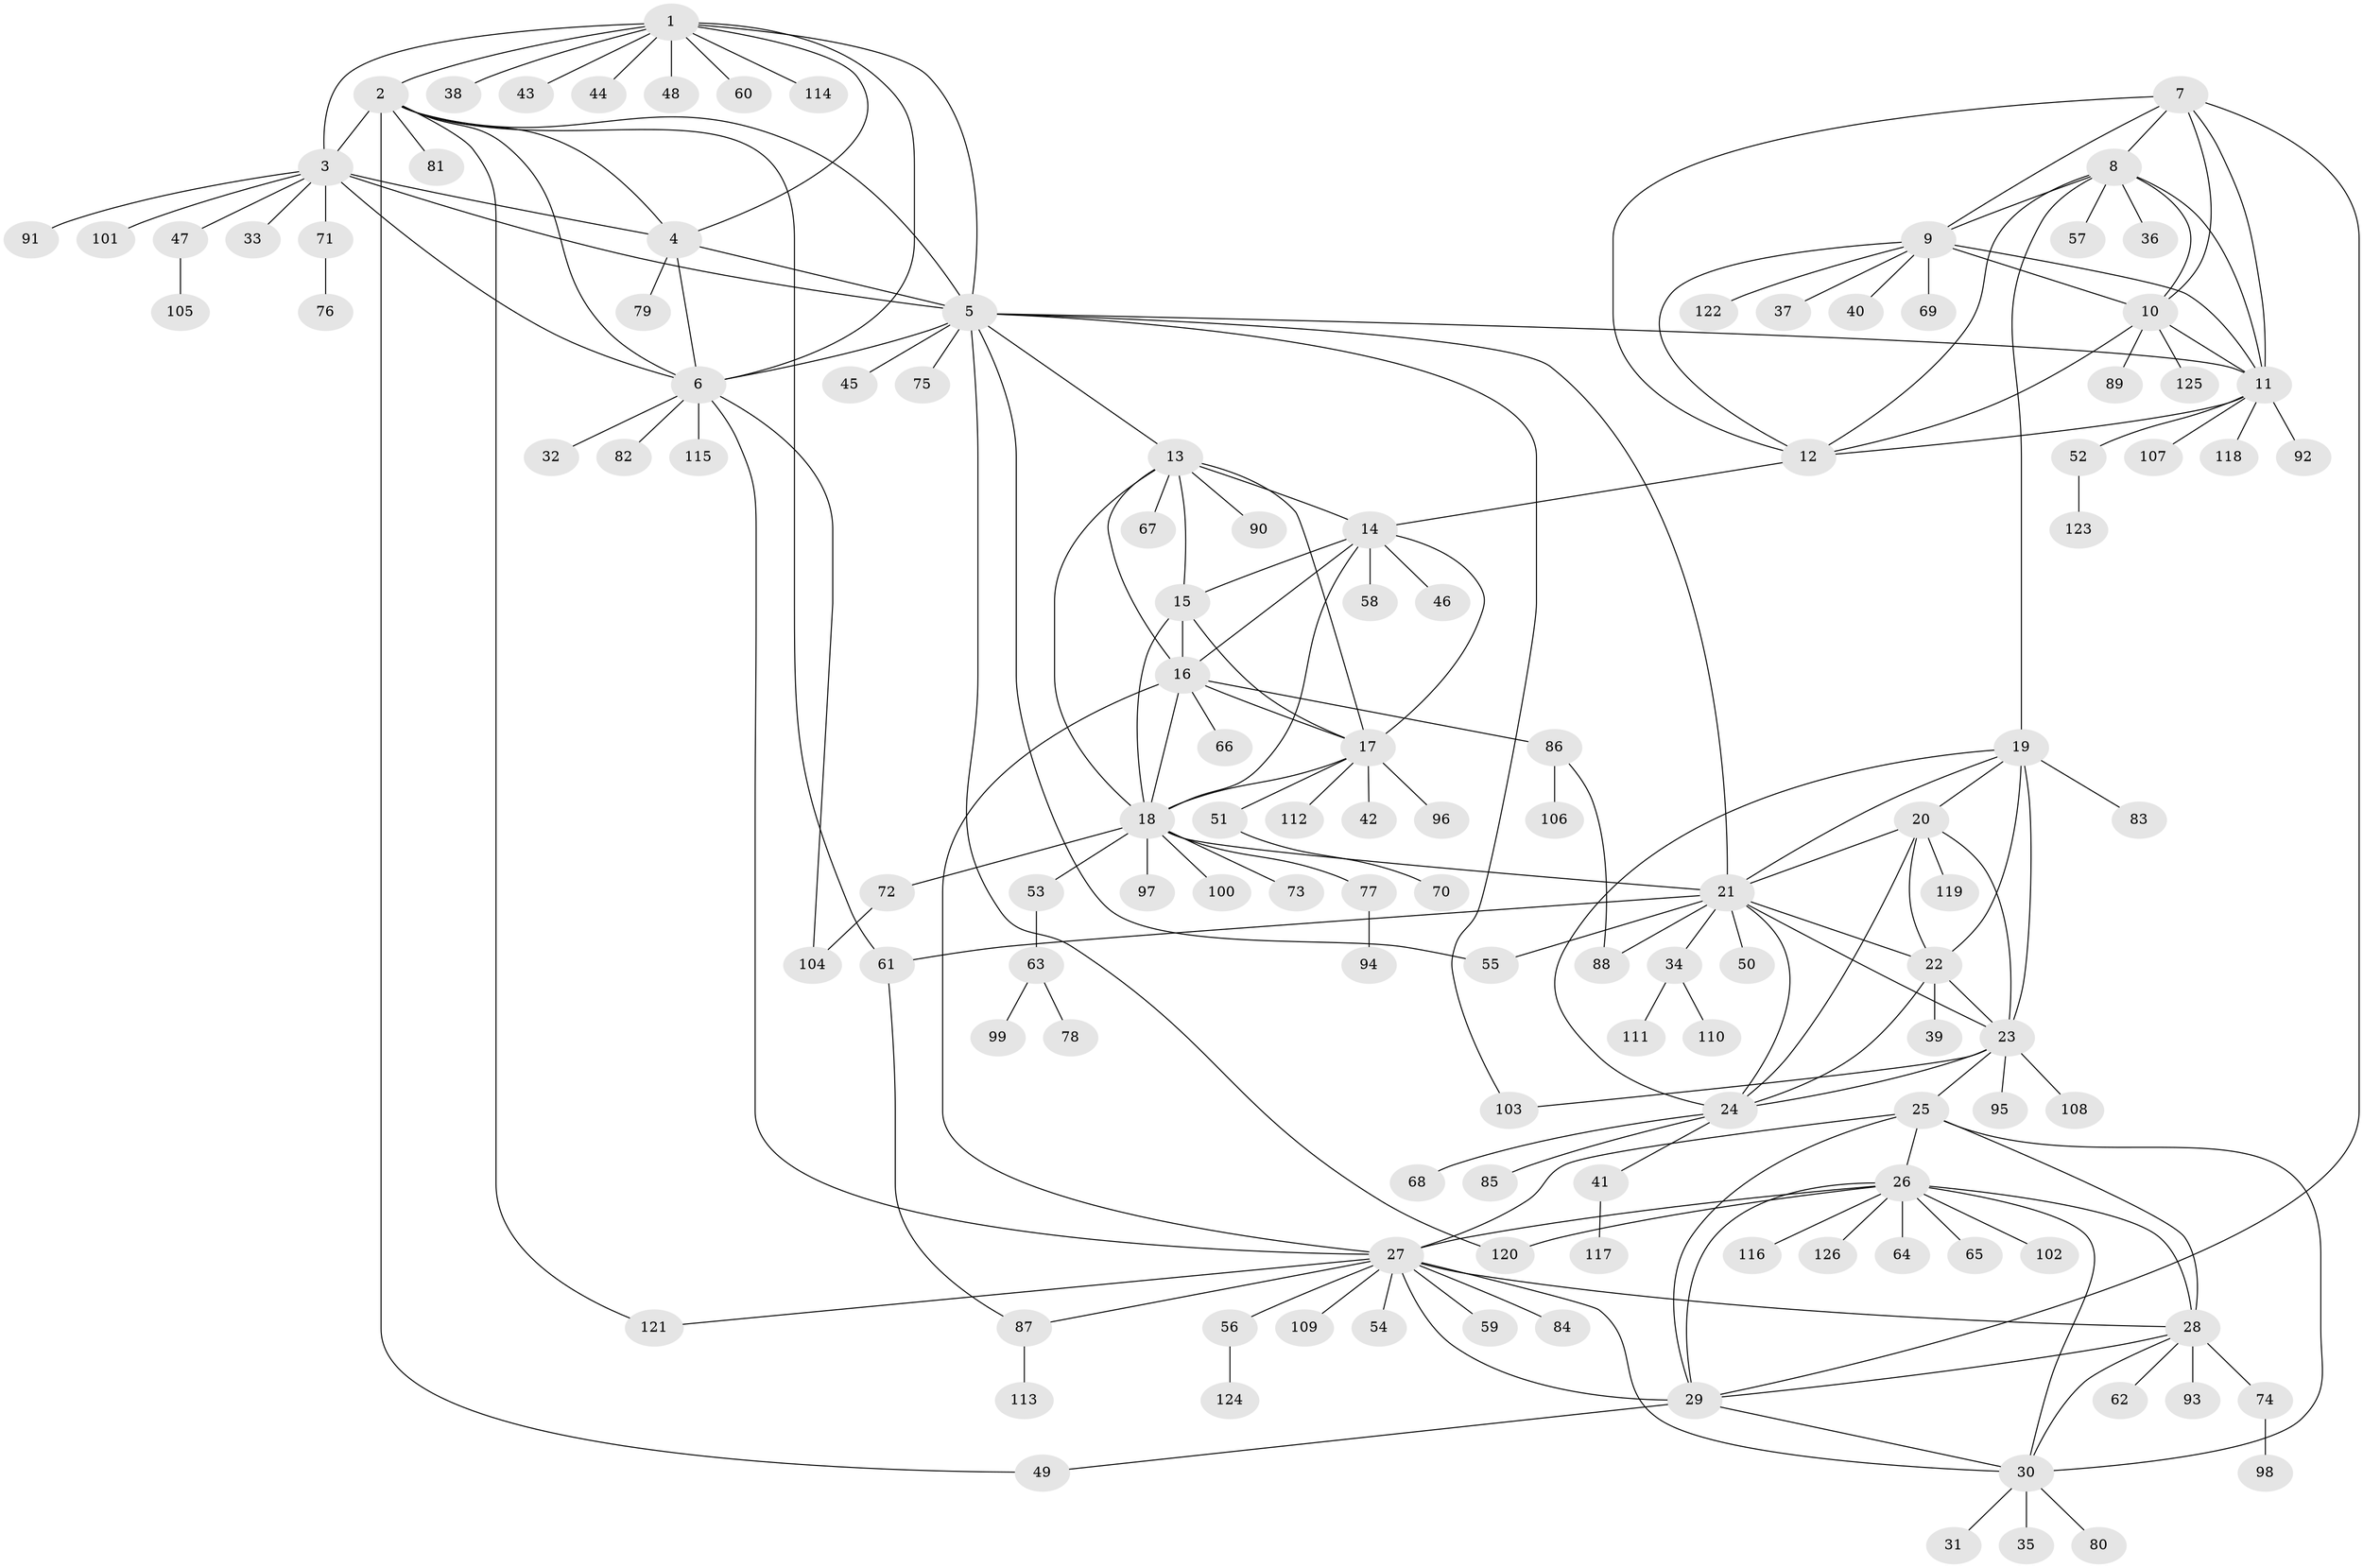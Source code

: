 // coarse degree distribution, {5: 0.02, 3: 0.04, 4: 0.04, 1: 0.76, 2: 0.02, 6: 0.02, 7: 0.02, 9: 0.02, 8: 0.02, 12: 0.02, 15: 0.02}
// Generated by graph-tools (version 1.1) at 2025/59/03/04/25 21:59:11]
// undirected, 126 vertices, 190 edges
graph export_dot {
graph [start="1"]
  node [color=gray90,style=filled];
  1;
  2;
  3;
  4;
  5;
  6;
  7;
  8;
  9;
  10;
  11;
  12;
  13;
  14;
  15;
  16;
  17;
  18;
  19;
  20;
  21;
  22;
  23;
  24;
  25;
  26;
  27;
  28;
  29;
  30;
  31;
  32;
  33;
  34;
  35;
  36;
  37;
  38;
  39;
  40;
  41;
  42;
  43;
  44;
  45;
  46;
  47;
  48;
  49;
  50;
  51;
  52;
  53;
  54;
  55;
  56;
  57;
  58;
  59;
  60;
  61;
  62;
  63;
  64;
  65;
  66;
  67;
  68;
  69;
  70;
  71;
  72;
  73;
  74;
  75;
  76;
  77;
  78;
  79;
  80;
  81;
  82;
  83;
  84;
  85;
  86;
  87;
  88;
  89;
  90;
  91;
  92;
  93;
  94;
  95;
  96;
  97;
  98;
  99;
  100;
  101;
  102;
  103;
  104;
  105;
  106;
  107;
  108;
  109;
  110;
  111;
  112;
  113;
  114;
  115;
  116;
  117;
  118;
  119;
  120;
  121;
  122;
  123;
  124;
  125;
  126;
  1 -- 2;
  1 -- 3;
  1 -- 4;
  1 -- 5;
  1 -- 6;
  1 -- 38;
  1 -- 43;
  1 -- 44;
  1 -- 48;
  1 -- 60;
  1 -- 114;
  2 -- 3;
  2 -- 4;
  2 -- 5;
  2 -- 6;
  2 -- 49;
  2 -- 61;
  2 -- 81;
  2 -- 121;
  3 -- 4;
  3 -- 5;
  3 -- 6;
  3 -- 33;
  3 -- 47;
  3 -- 71;
  3 -- 91;
  3 -- 101;
  4 -- 5;
  4 -- 6;
  4 -- 79;
  5 -- 6;
  5 -- 11;
  5 -- 13;
  5 -- 21;
  5 -- 45;
  5 -- 55;
  5 -- 75;
  5 -- 103;
  5 -- 120;
  6 -- 27;
  6 -- 32;
  6 -- 82;
  6 -- 104;
  6 -- 115;
  7 -- 8;
  7 -- 9;
  7 -- 10;
  7 -- 11;
  7 -- 12;
  7 -- 29;
  8 -- 9;
  8 -- 10;
  8 -- 11;
  8 -- 12;
  8 -- 19;
  8 -- 36;
  8 -- 57;
  9 -- 10;
  9 -- 11;
  9 -- 12;
  9 -- 37;
  9 -- 40;
  9 -- 69;
  9 -- 122;
  10 -- 11;
  10 -- 12;
  10 -- 89;
  10 -- 125;
  11 -- 12;
  11 -- 52;
  11 -- 92;
  11 -- 107;
  11 -- 118;
  12 -- 14;
  13 -- 14;
  13 -- 15;
  13 -- 16;
  13 -- 17;
  13 -- 18;
  13 -- 67;
  13 -- 90;
  14 -- 15;
  14 -- 16;
  14 -- 17;
  14 -- 18;
  14 -- 46;
  14 -- 58;
  15 -- 16;
  15 -- 17;
  15 -- 18;
  16 -- 17;
  16 -- 18;
  16 -- 27;
  16 -- 66;
  16 -- 86;
  17 -- 18;
  17 -- 42;
  17 -- 51;
  17 -- 96;
  17 -- 112;
  18 -- 21;
  18 -- 53;
  18 -- 72;
  18 -- 73;
  18 -- 77;
  18 -- 97;
  18 -- 100;
  19 -- 20;
  19 -- 21;
  19 -- 22;
  19 -- 23;
  19 -- 24;
  19 -- 83;
  20 -- 21;
  20 -- 22;
  20 -- 23;
  20 -- 24;
  20 -- 119;
  21 -- 22;
  21 -- 23;
  21 -- 24;
  21 -- 34;
  21 -- 50;
  21 -- 55;
  21 -- 61;
  21 -- 88;
  22 -- 23;
  22 -- 24;
  22 -- 39;
  23 -- 24;
  23 -- 25;
  23 -- 95;
  23 -- 103;
  23 -- 108;
  24 -- 41;
  24 -- 68;
  24 -- 85;
  25 -- 26;
  25 -- 27;
  25 -- 28;
  25 -- 29;
  25 -- 30;
  26 -- 27;
  26 -- 28;
  26 -- 29;
  26 -- 30;
  26 -- 64;
  26 -- 65;
  26 -- 102;
  26 -- 116;
  26 -- 120;
  26 -- 126;
  27 -- 28;
  27 -- 29;
  27 -- 30;
  27 -- 54;
  27 -- 56;
  27 -- 59;
  27 -- 84;
  27 -- 87;
  27 -- 109;
  27 -- 121;
  28 -- 29;
  28 -- 30;
  28 -- 62;
  28 -- 74;
  28 -- 93;
  29 -- 30;
  29 -- 49;
  30 -- 31;
  30 -- 35;
  30 -- 80;
  34 -- 110;
  34 -- 111;
  41 -- 117;
  47 -- 105;
  51 -- 70;
  52 -- 123;
  53 -- 63;
  56 -- 124;
  61 -- 87;
  63 -- 78;
  63 -- 99;
  71 -- 76;
  72 -- 104;
  74 -- 98;
  77 -- 94;
  86 -- 88;
  86 -- 106;
  87 -- 113;
}

